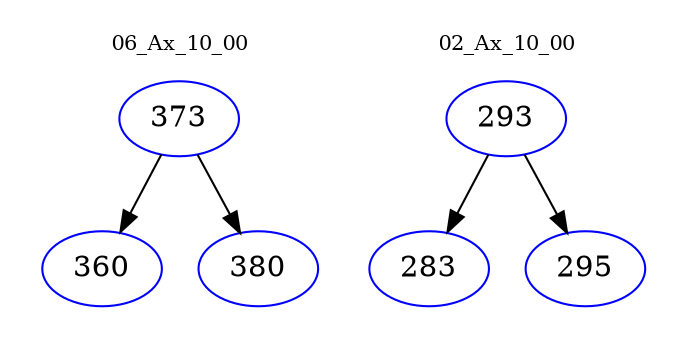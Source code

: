 digraph{
subgraph cluster_0 {
color = white
label = "06_Ax_10_00";
fontsize=10;
T0_373 [label="373", color="blue"]
T0_373 -> T0_360 [color="black"]
T0_360 [label="360", color="blue"]
T0_373 -> T0_380 [color="black"]
T0_380 [label="380", color="blue"]
}
subgraph cluster_1 {
color = white
label = "02_Ax_10_00";
fontsize=10;
T1_293 [label="293", color="blue"]
T1_293 -> T1_283 [color="black"]
T1_283 [label="283", color="blue"]
T1_293 -> T1_295 [color="black"]
T1_295 [label="295", color="blue"]
}
}
